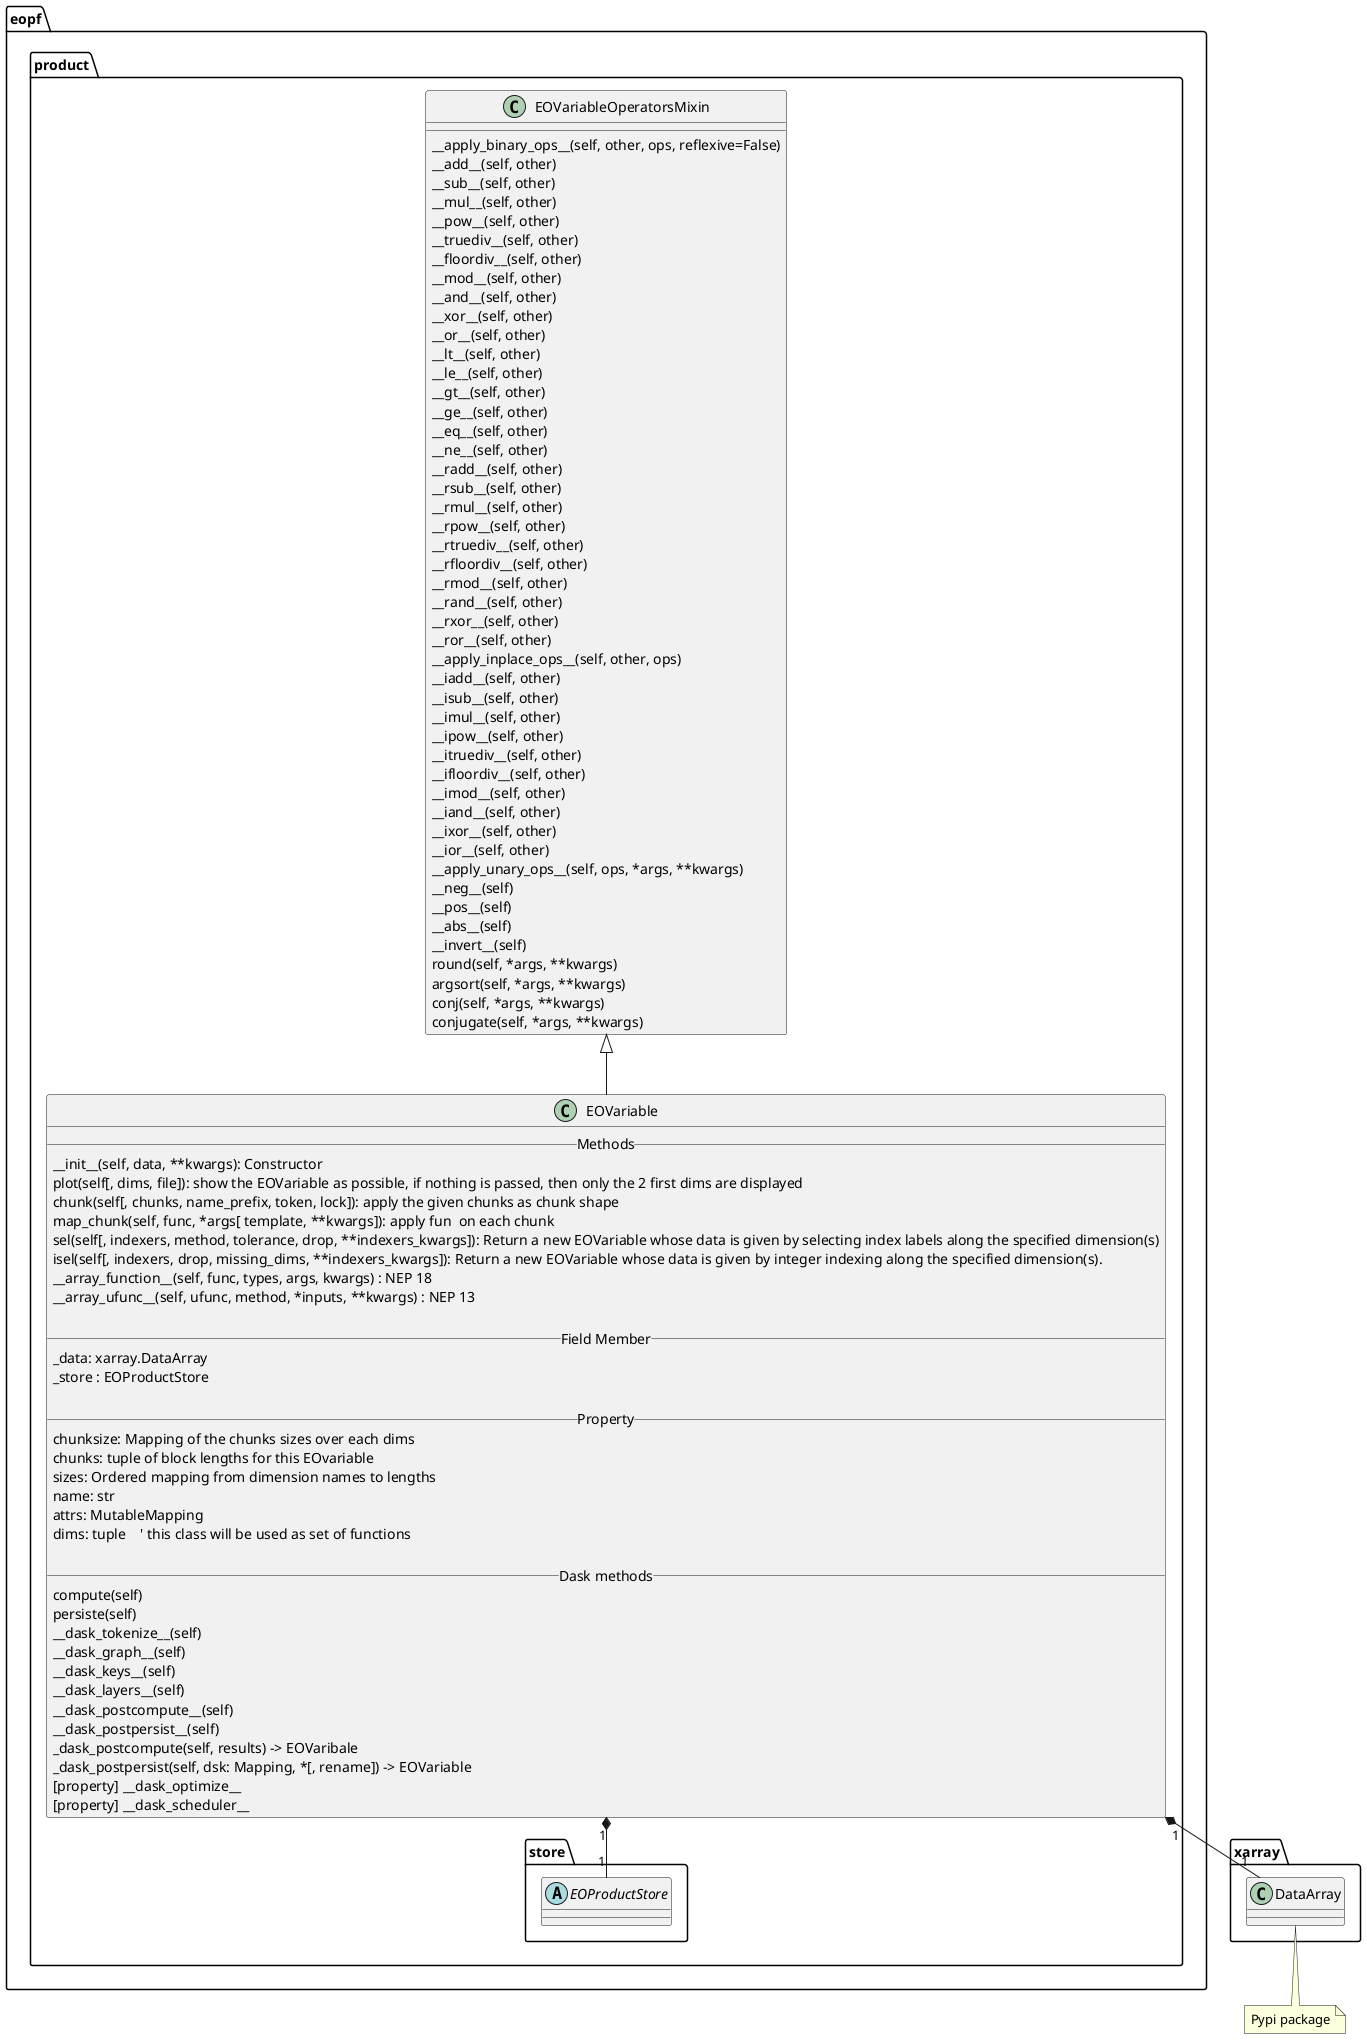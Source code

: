 @startuml
package "eopf.product" {

    class EOVariableOperatorsMixin {
        __apply_binary_ops__(self, other, ops, reflexive=False)
        __add__(self, other)
        __sub__(self, other)
        __mul__(self, other)
        __pow__(self, other)
        __truediv__(self, other)
        __floordiv__(self, other)
        __mod__(self, other)
        __and__(self, other)
        __xor__(self, other)
        __or__(self, other)
        __lt__(self, other)
        __le__(self, other)
        __gt__(self, other)
        __ge__(self, other)
        __eq__(self, other)
        __ne__(self, other)
        __radd__(self, other)
        __rsub__(self, other)
        __rmul__(self, other)
        __rpow__(self, other)
        __rtruediv__(self, other)
        __rfloordiv__(self, other)
        __rmod__(self, other)
        __rand__(self, other)
        __rxor__(self, other)
        __ror__(self, other)
        __apply_inplace_ops__(self, other, ops)
        __iadd__(self, other)
        __isub__(self, other)
        __imul__(self, other)
        __ipow__(self, other)
        __itruediv__(self, other)
        __ifloordiv__(self, other)
        __imod__(self, other)
        __iand__(self, other)
        __ixor__(self, other)
        __ior__(self, other)
        __apply_unary_ops__(self, ops, *args, **kwargs)
        __neg__(self)
        __pos__(self)
        __abs__(self)
        __invert__(self)
        round(self, *args, **kwargs)
        argsort(self, *args, **kwargs)
        conj(self, *args, **kwargs)
        conjugate(self, *args, **kwargs)
    }

    class EOVariable {
        __Methods__
        __init__(self, data, **kwargs): Constructor
        plot(self[, dims, file]): show the EOVariable as possible, if nothing is passed, then only the 2 first dims are displayed
        chunk(self[, chunks, name_prefix, token, lock]): apply the given chunks as chunk shape
        map_chunk(self, func, *args[ template, **kwargs]): apply fun  on each chunk
        sel(self[, indexers, method, tolerance, drop, **indexers_kwargs]): Return a new EOVariable whose data is given by selecting index labels along the specified dimension(s)
        isel(self[, indexers, drop, missing_dims, **indexers_kwargs]): Return a new EOVariable whose data is given by integer indexing along the specified dimension(s).
        __array_function__(self, func, types, args, kwargs) : NEP 18
        __array_ufunc__(self, ufunc, method, *inputs, **kwargs) : NEP 13

        __ Field Member __
        _data: xarray.DataArray
        _store : EOProductStore

        __Property__
        chunksize: Mapping of the chunks sizes over each dims
        chunks: tuple of block lengths for this EOvariable
        sizes: Ordered mapping from dimension names to lengths
        name: str
        attrs: MutableMapping
        dims: tuple    ' this class will be used as set of functions
    ' that giving access to the EOProducts
    ' just a design class and all methods should be available
    ' at the parent module level.

        __ Dask methods __
        compute(self)
        persiste(self)
        __dask_tokenize__(self)
        __dask_graph__(self)
        __dask_keys__(self)
        __dask_layers__(self)
        __dask_postcompute__(self)
        __dask_postpersist__(self)
        _dask_postcompute(self, results) -> EOVaribale
        _dask_postpersist(self, dsk: Mapping, *[, rename]) -> EOVariable
        [property] __dask_optimize__
        [property] __dask_scheduler__
    }

    package store
    {
        ' inspired by fsspec.spec.AbstractFileSystem
        abstract EOProductStore
    }

    EOVariableOperatorsMixin <|-- EOVariable

    EOVariable "1" *-- "1" EOProductStore
}

package xarray {
    class DataArray
}
note bottom: Pypi package

' package collections.abc {
'     abstract MutableMapping
'     abstract Mapping
'     MutableMapping --|> Mapping
' }
' note bottom: Python legacy module

' EOVariable --|> MutableMapping

EOVariable "1" *-- "1" DataArray

@enduml
